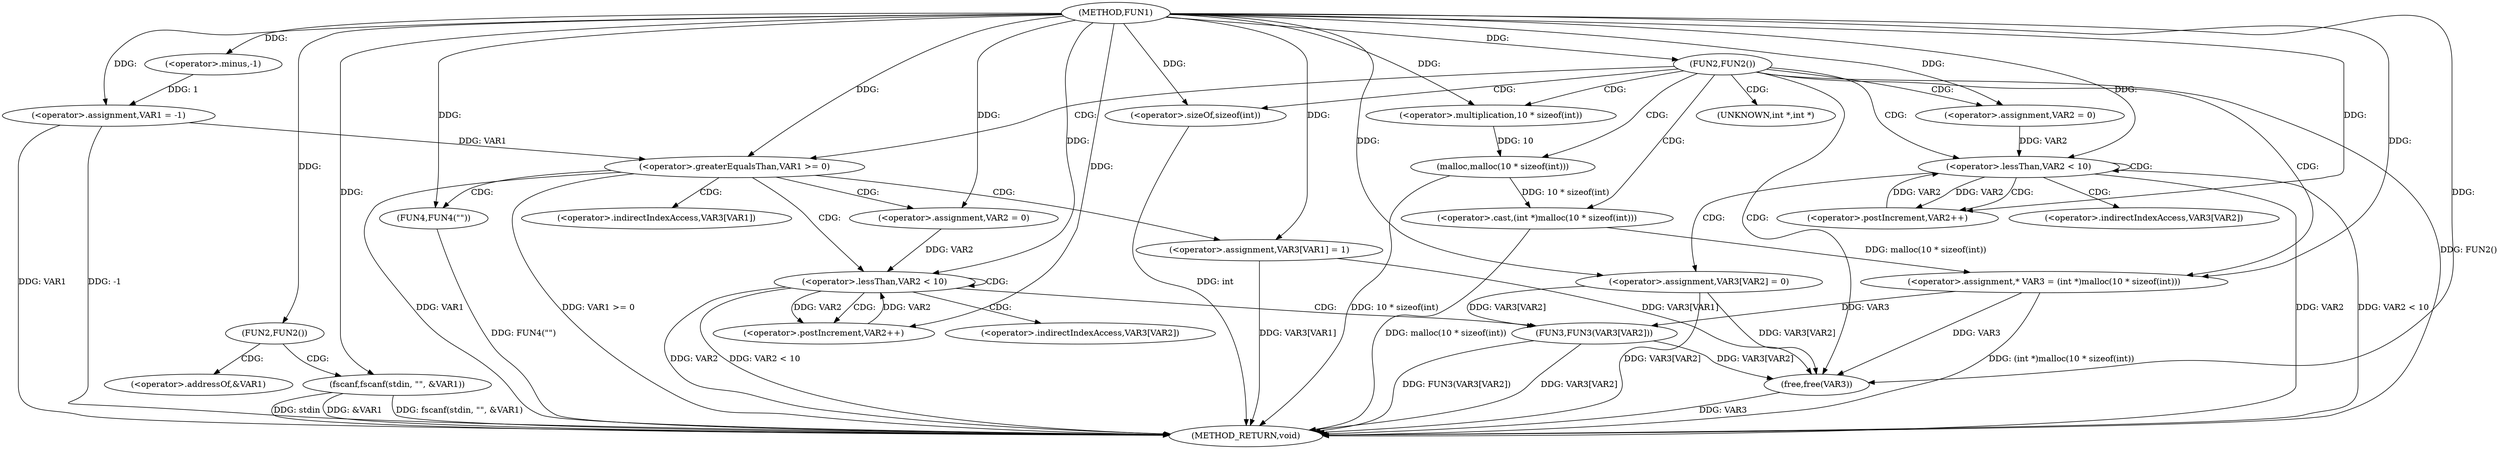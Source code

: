 digraph FUN1 {  
"1000100" [label = "(METHOD,FUN1)" ]
"1000175" [label = "(METHOD_RETURN,void)" ]
"1000103" [label = "(<operator>.assignment,VAR1 = -1)" ]
"1000105" [label = "(<operator>.minus,-1)" ]
"1000108" [label = "(FUN2,FUN2())" ]
"1000110" [label = "(fscanf,fscanf(stdin, \"\", &VAR1))" ]
"1000116" [label = "(FUN2,FUN2())" ]
"1000121" [label = "(<operator>.assignment,* VAR3 = (int *)malloc(10 * sizeof(int)))" ]
"1000123" [label = "(<operator>.cast,(int *)malloc(10 * sizeof(int)))" ]
"1000125" [label = "(malloc,malloc(10 * sizeof(int)))" ]
"1000126" [label = "(<operator>.multiplication,10 * sizeof(int))" ]
"1000128" [label = "(<operator>.sizeOf,sizeof(int))" ]
"1000131" [label = "(<operator>.assignment,VAR2 = 0)" ]
"1000134" [label = "(<operator>.lessThan,VAR2 < 10)" ]
"1000137" [label = "(<operator>.postIncrement,VAR2++)" ]
"1000140" [label = "(<operator>.assignment,VAR3[VAR2] = 0)" ]
"1000146" [label = "(<operator>.greaterEqualsThan,VAR1 >= 0)" ]
"1000150" [label = "(<operator>.assignment,VAR3[VAR1] = 1)" ]
"1000156" [label = "(<operator>.assignment,VAR2 = 0)" ]
"1000159" [label = "(<operator>.lessThan,VAR2 < 10)" ]
"1000162" [label = "(<operator>.postIncrement,VAR2++)" ]
"1000165" [label = "(FUN3,FUN3(VAR3[VAR2]))" ]
"1000171" [label = "(FUN4,FUN4(\"\"))" ]
"1000173" [label = "(free,free(VAR3))" ]
"1000113" [label = "(<operator>.addressOf,&VAR1)" ]
"1000124" [label = "(UNKNOWN,int *,int *)" ]
"1000141" [label = "(<operator>.indirectIndexAccess,VAR3[VAR2])" ]
"1000151" [label = "(<operator>.indirectIndexAccess,VAR3[VAR1])" ]
"1000166" [label = "(<operator>.indirectIndexAccess,VAR3[VAR2])" ]
  "1000159" -> "1000175"  [ label = "DDG: VAR2 < 10"] 
  "1000125" -> "1000175"  [ label = "DDG: 10 * sizeof(int)"] 
  "1000123" -> "1000175"  [ label = "DDG: malloc(10 * sizeof(int))"] 
  "1000150" -> "1000175"  [ label = "DDG: VAR3[VAR1]"] 
  "1000103" -> "1000175"  [ label = "DDG: VAR1"] 
  "1000103" -> "1000175"  [ label = "DDG: -1"] 
  "1000159" -> "1000175"  [ label = "DDG: VAR2"] 
  "1000171" -> "1000175"  [ label = "DDG: FUN4(\"\")"] 
  "1000121" -> "1000175"  [ label = "DDG: (int *)malloc(10 * sizeof(int))"] 
  "1000140" -> "1000175"  [ label = "DDG: VAR3[VAR2]"] 
  "1000165" -> "1000175"  [ label = "DDG: VAR3[VAR2]"] 
  "1000128" -> "1000175"  [ label = "DDG: int"] 
  "1000134" -> "1000175"  [ label = "DDG: VAR2 < 10"] 
  "1000134" -> "1000175"  [ label = "DDG: VAR2"] 
  "1000110" -> "1000175"  [ label = "DDG: &VAR1"] 
  "1000110" -> "1000175"  [ label = "DDG: fscanf(stdin, \"\", &VAR1)"] 
  "1000146" -> "1000175"  [ label = "DDG: VAR1 >= 0"] 
  "1000146" -> "1000175"  [ label = "DDG: VAR1"] 
  "1000110" -> "1000175"  [ label = "DDG: stdin"] 
  "1000116" -> "1000175"  [ label = "DDG: FUN2()"] 
  "1000173" -> "1000175"  [ label = "DDG: VAR3"] 
  "1000165" -> "1000175"  [ label = "DDG: FUN3(VAR3[VAR2])"] 
  "1000105" -> "1000103"  [ label = "DDG: 1"] 
  "1000100" -> "1000103"  [ label = "DDG: "] 
  "1000100" -> "1000105"  [ label = "DDG: "] 
  "1000100" -> "1000108"  [ label = "DDG: "] 
  "1000100" -> "1000110"  [ label = "DDG: "] 
  "1000100" -> "1000116"  [ label = "DDG: "] 
  "1000123" -> "1000121"  [ label = "DDG: malloc(10 * sizeof(int))"] 
  "1000100" -> "1000121"  [ label = "DDG: "] 
  "1000125" -> "1000123"  [ label = "DDG: 10 * sizeof(int)"] 
  "1000126" -> "1000125"  [ label = "DDG: 10"] 
  "1000100" -> "1000126"  [ label = "DDG: "] 
  "1000100" -> "1000128"  [ label = "DDG: "] 
  "1000100" -> "1000131"  [ label = "DDG: "] 
  "1000131" -> "1000134"  [ label = "DDG: VAR2"] 
  "1000137" -> "1000134"  [ label = "DDG: VAR2"] 
  "1000100" -> "1000134"  [ label = "DDG: "] 
  "1000134" -> "1000137"  [ label = "DDG: VAR2"] 
  "1000100" -> "1000137"  [ label = "DDG: "] 
  "1000100" -> "1000140"  [ label = "DDG: "] 
  "1000103" -> "1000146"  [ label = "DDG: VAR1"] 
  "1000100" -> "1000146"  [ label = "DDG: "] 
  "1000100" -> "1000150"  [ label = "DDG: "] 
  "1000100" -> "1000156"  [ label = "DDG: "] 
  "1000156" -> "1000159"  [ label = "DDG: VAR2"] 
  "1000162" -> "1000159"  [ label = "DDG: VAR2"] 
  "1000100" -> "1000159"  [ label = "DDG: "] 
  "1000159" -> "1000162"  [ label = "DDG: VAR2"] 
  "1000100" -> "1000162"  [ label = "DDG: "] 
  "1000140" -> "1000165"  [ label = "DDG: VAR3[VAR2]"] 
  "1000121" -> "1000165"  [ label = "DDG: VAR3"] 
  "1000100" -> "1000171"  [ label = "DDG: "] 
  "1000150" -> "1000173"  [ label = "DDG: VAR3[VAR1]"] 
  "1000140" -> "1000173"  [ label = "DDG: VAR3[VAR2]"] 
  "1000165" -> "1000173"  [ label = "DDG: VAR3[VAR2]"] 
  "1000121" -> "1000173"  [ label = "DDG: VAR3"] 
  "1000100" -> "1000173"  [ label = "DDG: "] 
  "1000108" -> "1000110"  [ label = "CDG: "] 
  "1000108" -> "1000113"  [ label = "CDG: "] 
  "1000116" -> "1000125"  [ label = "CDG: "] 
  "1000116" -> "1000128"  [ label = "CDG: "] 
  "1000116" -> "1000121"  [ label = "CDG: "] 
  "1000116" -> "1000131"  [ label = "CDG: "] 
  "1000116" -> "1000173"  [ label = "CDG: "] 
  "1000116" -> "1000126"  [ label = "CDG: "] 
  "1000116" -> "1000123"  [ label = "CDG: "] 
  "1000116" -> "1000124"  [ label = "CDG: "] 
  "1000116" -> "1000146"  [ label = "CDG: "] 
  "1000116" -> "1000134"  [ label = "CDG: "] 
  "1000134" -> "1000141"  [ label = "CDG: "] 
  "1000134" -> "1000137"  [ label = "CDG: "] 
  "1000134" -> "1000140"  [ label = "CDG: "] 
  "1000134" -> "1000134"  [ label = "CDG: "] 
  "1000146" -> "1000156"  [ label = "CDG: "] 
  "1000146" -> "1000150"  [ label = "CDG: "] 
  "1000146" -> "1000159"  [ label = "CDG: "] 
  "1000146" -> "1000151"  [ label = "CDG: "] 
  "1000146" -> "1000171"  [ label = "CDG: "] 
  "1000159" -> "1000166"  [ label = "CDG: "] 
  "1000159" -> "1000165"  [ label = "CDG: "] 
  "1000159" -> "1000159"  [ label = "CDG: "] 
  "1000159" -> "1000162"  [ label = "CDG: "] 
}
